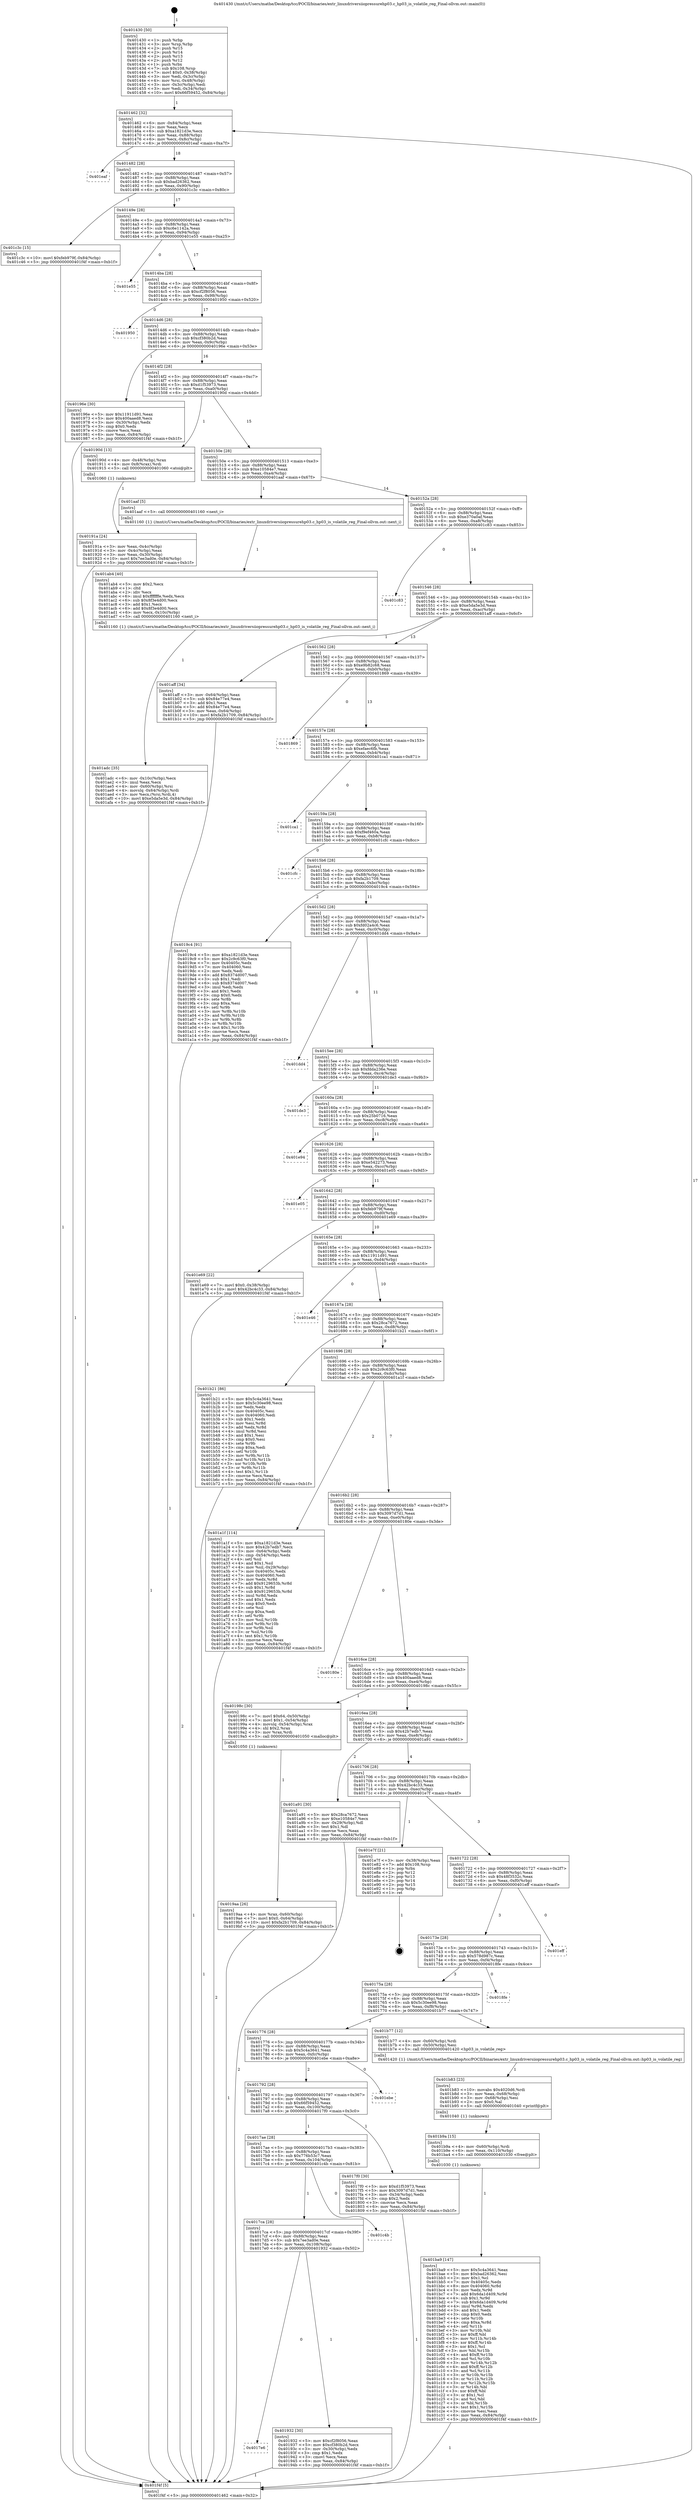digraph "0x401430" {
  label = "0x401430 (/mnt/c/Users/mathe/Desktop/tcc/POCII/binaries/extr_linuxdriversiiopressurehp03.c_hp03_is_volatile_reg_Final-ollvm.out::main(0))"
  labelloc = "t"
  node[shape=record]

  Entry [label="",width=0.3,height=0.3,shape=circle,fillcolor=black,style=filled]
  "0x401462" [label="{
     0x401462 [32]\l
     | [instrs]\l
     &nbsp;&nbsp;0x401462 \<+6\>: mov -0x84(%rbp),%eax\l
     &nbsp;&nbsp;0x401468 \<+2\>: mov %eax,%ecx\l
     &nbsp;&nbsp;0x40146a \<+6\>: sub $0xa1821d3e,%ecx\l
     &nbsp;&nbsp;0x401470 \<+6\>: mov %eax,-0x88(%rbp)\l
     &nbsp;&nbsp;0x401476 \<+6\>: mov %ecx,-0x8c(%rbp)\l
     &nbsp;&nbsp;0x40147c \<+6\>: je 0000000000401eaf \<main+0xa7f\>\l
  }"]
  "0x401eaf" [label="{
     0x401eaf\l
  }", style=dashed]
  "0x401482" [label="{
     0x401482 [28]\l
     | [instrs]\l
     &nbsp;&nbsp;0x401482 \<+5\>: jmp 0000000000401487 \<main+0x57\>\l
     &nbsp;&nbsp;0x401487 \<+6\>: mov -0x88(%rbp),%eax\l
     &nbsp;&nbsp;0x40148d \<+5\>: sub $0xbad26362,%eax\l
     &nbsp;&nbsp;0x401492 \<+6\>: mov %eax,-0x90(%rbp)\l
     &nbsp;&nbsp;0x401498 \<+6\>: je 0000000000401c3c \<main+0x80c\>\l
  }"]
  Exit [label="",width=0.3,height=0.3,shape=circle,fillcolor=black,style=filled,peripheries=2]
  "0x401c3c" [label="{
     0x401c3c [15]\l
     | [instrs]\l
     &nbsp;&nbsp;0x401c3c \<+10\>: movl $0xfeb979f,-0x84(%rbp)\l
     &nbsp;&nbsp;0x401c46 \<+5\>: jmp 0000000000401f4f \<main+0xb1f\>\l
  }"]
  "0x40149e" [label="{
     0x40149e [28]\l
     | [instrs]\l
     &nbsp;&nbsp;0x40149e \<+5\>: jmp 00000000004014a3 \<main+0x73\>\l
     &nbsp;&nbsp;0x4014a3 \<+6\>: mov -0x88(%rbp),%eax\l
     &nbsp;&nbsp;0x4014a9 \<+5\>: sub $0xc6e1142a,%eax\l
     &nbsp;&nbsp;0x4014ae \<+6\>: mov %eax,-0x94(%rbp)\l
     &nbsp;&nbsp;0x4014b4 \<+6\>: je 0000000000401e55 \<main+0xa25\>\l
  }"]
  "0x401ba9" [label="{
     0x401ba9 [147]\l
     | [instrs]\l
     &nbsp;&nbsp;0x401ba9 \<+5\>: mov $0x5c4a3641,%eax\l
     &nbsp;&nbsp;0x401bae \<+5\>: mov $0xbad26362,%esi\l
     &nbsp;&nbsp;0x401bb3 \<+2\>: mov $0x1,%cl\l
     &nbsp;&nbsp;0x401bb5 \<+7\>: mov 0x40405c,%edx\l
     &nbsp;&nbsp;0x401bbc \<+8\>: mov 0x404060,%r8d\l
     &nbsp;&nbsp;0x401bc4 \<+3\>: mov %edx,%r9d\l
     &nbsp;&nbsp;0x401bc7 \<+7\>: add $0x6da1d409,%r9d\l
     &nbsp;&nbsp;0x401bce \<+4\>: sub $0x1,%r9d\l
     &nbsp;&nbsp;0x401bd2 \<+7\>: sub $0x6da1d409,%r9d\l
     &nbsp;&nbsp;0x401bd9 \<+4\>: imul %r9d,%edx\l
     &nbsp;&nbsp;0x401bdd \<+3\>: and $0x1,%edx\l
     &nbsp;&nbsp;0x401be0 \<+3\>: cmp $0x0,%edx\l
     &nbsp;&nbsp;0x401be3 \<+4\>: sete %r10b\l
     &nbsp;&nbsp;0x401be7 \<+4\>: cmp $0xa,%r8d\l
     &nbsp;&nbsp;0x401beb \<+4\>: setl %r11b\l
     &nbsp;&nbsp;0x401bef \<+3\>: mov %r10b,%bl\l
     &nbsp;&nbsp;0x401bf2 \<+3\>: xor $0xff,%bl\l
     &nbsp;&nbsp;0x401bf5 \<+3\>: mov %r11b,%r14b\l
     &nbsp;&nbsp;0x401bf8 \<+4\>: xor $0xff,%r14b\l
     &nbsp;&nbsp;0x401bfc \<+3\>: xor $0x1,%cl\l
     &nbsp;&nbsp;0x401bff \<+3\>: mov %bl,%r15b\l
     &nbsp;&nbsp;0x401c02 \<+4\>: and $0xff,%r15b\l
     &nbsp;&nbsp;0x401c06 \<+3\>: and %cl,%r10b\l
     &nbsp;&nbsp;0x401c09 \<+3\>: mov %r14b,%r12b\l
     &nbsp;&nbsp;0x401c0c \<+4\>: and $0xff,%r12b\l
     &nbsp;&nbsp;0x401c10 \<+3\>: and %cl,%r11b\l
     &nbsp;&nbsp;0x401c13 \<+3\>: or %r10b,%r15b\l
     &nbsp;&nbsp;0x401c16 \<+3\>: or %r11b,%r12b\l
     &nbsp;&nbsp;0x401c19 \<+3\>: xor %r12b,%r15b\l
     &nbsp;&nbsp;0x401c1c \<+3\>: or %r14b,%bl\l
     &nbsp;&nbsp;0x401c1f \<+3\>: xor $0xff,%bl\l
     &nbsp;&nbsp;0x401c22 \<+3\>: or $0x1,%cl\l
     &nbsp;&nbsp;0x401c25 \<+2\>: and %cl,%bl\l
     &nbsp;&nbsp;0x401c27 \<+3\>: or %bl,%r15b\l
     &nbsp;&nbsp;0x401c2a \<+4\>: test $0x1,%r15b\l
     &nbsp;&nbsp;0x401c2e \<+3\>: cmovne %esi,%eax\l
     &nbsp;&nbsp;0x401c31 \<+6\>: mov %eax,-0x84(%rbp)\l
     &nbsp;&nbsp;0x401c37 \<+5\>: jmp 0000000000401f4f \<main+0xb1f\>\l
  }"]
  "0x401e55" [label="{
     0x401e55\l
  }", style=dashed]
  "0x4014ba" [label="{
     0x4014ba [28]\l
     | [instrs]\l
     &nbsp;&nbsp;0x4014ba \<+5\>: jmp 00000000004014bf \<main+0x8f\>\l
     &nbsp;&nbsp;0x4014bf \<+6\>: mov -0x88(%rbp),%eax\l
     &nbsp;&nbsp;0x4014c5 \<+5\>: sub $0xcf2f8056,%eax\l
     &nbsp;&nbsp;0x4014ca \<+6\>: mov %eax,-0x98(%rbp)\l
     &nbsp;&nbsp;0x4014d0 \<+6\>: je 0000000000401950 \<main+0x520\>\l
  }"]
  "0x401b9a" [label="{
     0x401b9a [15]\l
     | [instrs]\l
     &nbsp;&nbsp;0x401b9a \<+4\>: mov -0x60(%rbp),%rdi\l
     &nbsp;&nbsp;0x401b9e \<+6\>: mov %eax,-0x110(%rbp)\l
     &nbsp;&nbsp;0x401ba4 \<+5\>: call 0000000000401030 \<free@plt\>\l
     | [calls]\l
     &nbsp;&nbsp;0x401030 \{1\} (unknown)\l
  }"]
  "0x401950" [label="{
     0x401950\l
  }", style=dashed]
  "0x4014d6" [label="{
     0x4014d6 [28]\l
     | [instrs]\l
     &nbsp;&nbsp;0x4014d6 \<+5\>: jmp 00000000004014db \<main+0xab\>\l
     &nbsp;&nbsp;0x4014db \<+6\>: mov -0x88(%rbp),%eax\l
     &nbsp;&nbsp;0x4014e1 \<+5\>: sub $0xcf380b2d,%eax\l
     &nbsp;&nbsp;0x4014e6 \<+6\>: mov %eax,-0x9c(%rbp)\l
     &nbsp;&nbsp;0x4014ec \<+6\>: je 000000000040196e \<main+0x53e\>\l
  }"]
  "0x401b83" [label="{
     0x401b83 [23]\l
     | [instrs]\l
     &nbsp;&nbsp;0x401b83 \<+10\>: movabs $0x4020d6,%rdi\l
     &nbsp;&nbsp;0x401b8d \<+3\>: mov %eax,-0x68(%rbp)\l
     &nbsp;&nbsp;0x401b90 \<+3\>: mov -0x68(%rbp),%esi\l
     &nbsp;&nbsp;0x401b93 \<+2\>: mov $0x0,%al\l
     &nbsp;&nbsp;0x401b95 \<+5\>: call 0000000000401040 \<printf@plt\>\l
     | [calls]\l
     &nbsp;&nbsp;0x401040 \{1\} (unknown)\l
  }"]
  "0x40196e" [label="{
     0x40196e [30]\l
     | [instrs]\l
     &nbsp;&nbsp;0x40196e \<+5\>: mov $0x11911d91,%eax\l
     &nbsp;&nbsp;0x401973 \<+5\>: mov $0x400aaed8,%ecx\l
     &nbsp;&nbsp;0x401978 \<+3\>: mov -0x30(%rbp),%edx\l
     &nbsp;&nbsp;0x40197b \<+3\>: cmp $0x0,%edx\l
     &nbsp;&nbsp;0x40197e \<+3\>: cmove %ecx,%eax\l
     &nbsp;&nbsp;0x401981 \<+6\>: mov %eax,-0x84(%rbp)\l
     &nbsp;&nbsp;0x401987 \<+5\>: jmp 0000000000401f4f \<main+0xb1f\>\l
  }"]
  "0x4014f2" [label="{
     0x4014f2 [28]\l
     | [instrs]\l
     &nbsp;&nbsp;0x4014f2 \<+5\>: jmp 00000000004014f7 \<main+0xc7\>\l
     &nbsp;&nbsp;0x4014f7 \<+6\>: mov -0x88(%rbp),%eax\l
     &nbsp;&nbsp;0x4014fd \<+5\>: sub $0xd1f53973,%eax\l
     &nbsp;&nbsp;0x401502 \<+6\>: mov %eax,-0xa0(%rbp)\l
     &nbsp;&nbsp;0x401508 \<+6\>: je 000000000040190d \<main+0x4dd\>\l
  }"]
  "0x401adc" [label="{
     0x401adc [35]\l
     | [instrs]\l
     &nbsp;&nbsp;0x401adc \<+6\>: mov -0x10c(%rbp),%ecx\l
     &nbsp;&nbsp;0x401ae2 \<+3\>: imul %eax,%ecx\l
     &nbsp;&nbsp;0x401ae5 \<+4\>: mov -0x60(%rbp),%rsi\l
     &nbsp;&nbsp;0x401ae9 \<+4\>: movslq -0x64(%rbp),%rdi\l
     &nbsp;&nbsp;0x401aed \<+3\>: mov %ecx,(%rsi,%rdi,4)\l
     &nbsp;&nbsp;0x401af0 \<+10\>: movl $0xe5da5e3d,-0x84(%rbp)\l
     &nbsp;&nbsp;0x401afa \<+5\>: jmp 0000000000401f4f \<main+0xb1f\>\l
  }"]
  "0x40190d" [label="{
     0x40190d [13]\l
     | [instrs]\l
     &nbsp;&nbsp;0x40190d \<+4\>: mov -0x48(%rbp),%rax\l
     &nbsp;&nbsp;0x401911 \<+4\>: mov 0x8(%rax),%rdi\l
     &nbsp;&nbsp;0x401915 \<+5\>: call 0000000000401060 \<atoi@plt\>\l
     | [calls]\l
     &nbsp;&nbsp;0x401060 \{1\} (unknown)\l
  }"]
  "0x40150e" [label="{
     0x40150e [28]\l
     | [instrs]\l
     &nbsp;&nbsp;0x40150e \<+5\>: jmp 0000000000401513 \<main+0xe3\>\l
     &nbsp;&nbsp;0x401513 \<+6\>: mov -0x88(%rbp),%eax\l
     &nbsp;&nbsp;0x401519 \<+5\>: sub $0xe10584e7,%eax\l
     &nbsp;&nbsp;0x40151e \<+6\>: mov %eax,-0xa4(%rbp)\l
     &nbsp;&nbsp;0x401524 \<+6\>: je 0000000000401aaf \<main+0x67f\>\l
  }"]
  "0x401ab4" [label="{
     0x401ab4 [40]\l
     | [instrs]\l
     &nbsp;&nbsp;0x401ab4 \<+5\>: mov $0x2,%ecx\l
     &nbsp;&nbsp;0x401ab9 \<+1\>: cltd\l
     &nbsp;&nbsp;0x401aba \<+2\>: idiv %ecx\l
     &nbsp;&nbsp;0x401abc \<+6\>: imul $0xfffffffe,%edx,%ecx\l
     &nbsp;&nbsp;0x401ac2 \<+6\>: sub $0x8f3e4d00,%ecx\l
     &nbsp;&nbsp;0x401ac8 \<+3\>: add $0x1,%ecx\l
     &nbsp;&nbsp;0x401acb \<+6\>: add $0x8f3e4d00,%ecx\l
     &nbsp;&nbsp;0x401ad1 \<+6\>: mov %ecx,-0x10c(%rbp)\l
     &nbsp;&nbsp;0x401ad7 \<+5\>: call 0000000000401160 \<next_i\>\l
     | [calls]\l
     &nbsp;&nbsp;0x401160 \{1\} (/mnt/c/Users/mathe/Desktop/tcc/POCII/binaries/extr_linuxdriversiiopressurehp03.c_hp03_is_volatile_reg_Final-ollvm.out::next_i)\l
  }"]
  "0x401aaf" [label="{
     0x401aaf [5]\l
     | [instrs]\l
     &nbsp;&nbsp;0x401aaf \<+5\>: call 0000000000401160 \<next_i\>\l
     | [calls]\l
     &nbsp;&nbsp;0x401160 \{1\} (/mnt/c/Users/mathe/Desktop/tcc/POCII/binaries/extr_linuxdriversiiopressurehp03.c_hp03_is_volatile_reg_Final-ollvm.out::next_i)\l
  }"]
  "0x40152a" [label="{
     0x40152a [28]\l
     | [instrs]\l
     &nbsp;&nbsp;0x40152a \<+5\>: jmp 000000000040152f \<main+0xff\>\l
     &nbsp;&nbsp;0x40152f \<+6\>: mov -0x88(%rbp),%eax\l
     &nbsp;&nbsp;0x401535 \<+5\>: sub $0xe370a0af,%eax\l
     &nbsp;&nbsp;0x40153a \<+6\>: mov %eax,-0xa8(%rbp)\l
     &nbsp;&nbsp;0x401540 \<+6\>: je 0000000000401c83 \<main+0x853\>\l
  }"]
  "0x4019aa" [label="{
     0x4019aa [26]\l
     | [instrs]\l
     &nbsp;&nbsp;0x4019aa \<+4\>: mov %rax,-0x60(%rbp)\l
     &nbsp;&nbsp;0x4019ae \<+7\>: movl $0x0,-0x64(%rbp)\l
     &nbsp;&nbsp;0x4019b5 \<+10\>: movl $0xfa2b1709,-0x84(%rbp)\l
     &nbsp;&nbsp;0x4019bf \<+5\>: jmp 0000000000401f4f \<main+0xb1f\>\l
  }"]
  "0x401c83" [label="{
     0x401c83\l
  }", style=dashed]
  "0x401546" [label="{
     0x401546 [28]\l
     | [instrs]\l
     &nbsp;&nbsp;0x401546 \<+5\>: jmp 000000000040154b \<main+0x11b\>\l
     &nbsp;&nbsp;0x40154b \<+6\>: mov -0x88(%rbp),%eax\l
     &nbsp;&nbsp;0x401551 \<+5\>: sub $0xe5da5e3d,%eax\l
     &nbsp;&nbsp;0x401556 \<+6\>: mov %eax,-0xac(%rbp)\l
     &nbsp;&nbsp;0x40155c \<+6\>: je 0000000000401aff \<main+0x6cf\>\l
  }"]
  "0x4017e6" [label="{
     0x4017e6\l
  }", style=dashed]
  "0x401aff" [label="{
     0x401aff [34]\l
     | [instrs]\l
     &nbsp;&nbsp;0x401aff \<+3\>: mov -0x64(%rbp),%eax\l
     &nbsp;&nbsp;0x401b02 \<+5\>: sub $0x84e77e4,%eax\l
     &nbsp;&nbsp;0x401b07 \<+3\>: add $0x1,%eax\l
     &nbsp;&nbsp;0x401b0a \<+5\>: add $0x84e77e4,%eax\l
     &nbsp;&nbsp;0x401b0f \<+3\>: mov %eax,-0x64(%rbp)\l
     &nbsp;&nbsp;0x401b12 \<+10\>: movl $0xfa2b1709,-0x84(%rbp)\l
     &nbsp;&nbsp;0x401b1c \<+5\>: jmp 0000000000401f4f \<main+0xb1f\>\l
  }"]
  "0x401562" [label="{
     0x401562 [28]\l
     | [instrs]\l
     &nbsp;&nbsp;0x401562 \<+5\>: jmp 0000000000401567 \<main+0x137\>\l
     &nbsp;&nbsp;0x401567 \<+6\>: mov -0x88(%rbp),%eax\l
     &nbsp;&nbsp;0x40156d \<+5\>: sub $0xe9b82c68,%eax\l
     &nbsp;&nbsp;0x401572 \<+6\>: mov %eax,-0xb0(%rbp)\l
     &nbsp;&nbsp;0x401578 \<+6\>: je 0000000000401869 \<main+0x439\>\l
  }"]
  "0x401932" [label="{
     0x401932 [30]\l
     | [instrs]\l
     &nbsp;&nbsp;0x401932 \<+5\>: mov $0xcf2f8056,%eax\l
     &nbsp;&nbsp;0x401937 \<+5\>: mov $0xcf380b2d,%ecx\l
     &nbsp;&nbsp;0x40193c \<+3\>: mov -0x30(%rbp),%edx\l
     &nbsp;&nbsp;0x40193f \<+3\>: cmp $0x1,%edx\l
     &nbsp;&nbsp;0x401942 \<+3\>: cmovl %ecx,%eax\l
     &nbsp;&nbsp;0x401945 \<+6\>: mov %eax,-0x84(%rbp)\l
     &nbsp;&nbsp;0x40194b \<+5\>: jmp 0000000000401f4f \<main+0xb1f\>\l
  }"]
  "0x401869" [label="{
     0x401869\l
  }", style=dashed]
  "0x40157e" [label="{
     0x40157e [28]\l
     | [instrs]\l
     &nbsp;&nbsp;0x40157e \<+5\>: jmp 0000000000401583 \<main+0x153\>\l
     &nbsp;&nbsp;0x401583 \<+6\>: mov -0x88(%rbp),%eax\l
     &nbsp;&nbsp;0x401589 \<+5\>: sub $0xefaec6fb,%eax\l
     &nbsp;&nbsp;0x40158e \<+6\>: mov %eax,-0xb4(%rbp)\l
     &nbsp;&nbsp;0x401594 \<+6\>: je 0000000000401ca1 \<main+0x871\>\l
  }"]
  "0x4017ca" [label="{
     0x4017ca [28]\l
     | [instrs]\l
     &nbsp;&nbsp;0x4017ca \<+5\>: jmp 00000000004017cf \<main+0x39f\>\l
     &nbsp;&nbsp;0x4017cf \<+6\>: mov -0x88(%rbp),%eax\l
     &nbsp;&nbsp;0x4017d5 \<+5\>: sub $0x7ee3ad0e,%eax\l
     &nbsp;&nbsp;0x4017da \<+6\>: mov %eax,-0x108(%rbp)\l
     &nbsp;&nbsp;0x4017e0 \<+6\>: je 0000000000401932 \<main+0x502\>\l
  }"]
  "0x401ca1" [label="{
     0x401ca1\l
  }", style=dashed]
  "0x40159a" [label="{
     0x40159a [28]\l
     | [instrs]\l
     &nbsp;&nbsp;0x40159a \<+5\>: jmp 000000000040159f \<main+0x16f\>\l
     &nbsp;&nbsp;0x40159f \<+6\>: mov -0x88(%rbp),%eax\l
     &nbsp;&nbsp;0x4015a5 \<+5\>: sub $0xf9ef460a,%eax\l
     &nbsp;&nbsp;0x4015aa \<+6\>: mov %eax,-0xb8(%rbp)\l
     &nbsp;&nbsp;0x4015b0 \<+6\>: je 0000000000401cfc \<main+0x8cc\>\l
  }"]
  "0x401c4b" [label="{
     0x401c4b\l
  }", style=dashed]
  "0x401cfc" [label="{
     0x401cfc\l
  }", style=dashed]
  "0x4015b6" [label="{
     0x4015b6 [28]\l
     | [instrs]\l
     &nbsp;&nbsp;0x4015b6 \<+5\>: jmp 00000000004015bb \<main+0x18b\>\l
     &nbsp;&nbsp;0x4015bb \<+6\>: mov -0x88(%rbp),%eax\l
     &nbsp;&nbsp;0x4015c1 \<+5\>: sub $0xfa2b1709,%eax\l
     &nbsp;&nbsp;0x4015c6 \<+6\>: mov %eax,-0xbc(%rbp)\l
     &nbsp;&nbsp;0x4015cc \<+6\>: je 00000000004019c4 \<main+0x594\>\l
  }"]
  "0x40191a" [label="{
     0x40191a [24]\l
     | [instrs]\l
     &nbsp;&nbsp;0x40191a \<+3\>: mov %eax,-0x4c(%rbp)\l
     &nbsp;&nbsp;0x40191d \<+3\>: mov -0x4c(%rbp),%eax\l
     &nbsp;&nbsp;0x401920 \<+3\>: mov %eax,-0x30(%rbp)\l
     &nbsp;&nbsp;0x401923 \<+10\>: movl $0x7ee3ad0e,-0x84(%rbp)\l
     &nbsp;&nbsp;0x40192d \<+5\>: jmp 0000000000401f4f \<main+0xb1f\>\l
  }"]
  "0x4019c4" [label="{
     0x4019c4 [91]\l
     | [instrs]\l
     &nbsp;&nbsp;0x4019c4 \<+5\>: mov $0xa1821d3e,%eax\l
     &nbsp;&nbsp;0x4019c9 \<+5\>: mov $0x2c9c63f0,%ecx\l
     &nbsp;&nbsp;0x4019ce \<+7\>: mov 0x40405c,%edx\l
     &nbsp;&nbsp;0x4019d5 \<+7\>: mov 0x404060,%esi\l
     &nbsp;&nbsp;0x4019dc \<+2\>: mov %edx,%edi\l
     &nbsp;&nbsp;0x4019de \<+6\>: add $0x8374d007,%edi\l
     &nbsp;&nbsp;0x4019e4 \<+3\>: sub $0x1,%edi\l
     &nbsp;&nbsp;0x4019e7 \<+6\>: sub $0x8374d007,%edi\l
     &nbsp;&nbsp;0x4019ed \<+3\>: imul %edi,%edx\l
     &nbsp;&nbsp;0x4019f0 \<+3\>: and $0x1,%edx\l
     &nbsp;&nbsp;0x4019f3 \<+3\>: cmp $0x0,%edx\l
     &nbsp;&nbsp;0x4019f6 \<+4\>: sete %r8b\l
     &nbsp;&nbsp;0x4019fa \<+3\>: cmp $0xa,%esi\l
     &nbsp;&nbsp;0x4019fd \<+4\>: setl %r9b\l
     &nbsp;&nbsp;0x401a01 \<+3\>: mov %r8b,%r10b\l
     &nbsp;&nbsp;0x401a04 \<+3\>: and %r9b,%r10b\l
     &nbsp;&nbsp;0x401a07 \<+3\>: xor %r9b,%r8b\l
     &nbsp;&nbsp;0x401a0a \<+3\>: or %r8b,%r10b\l
     &nbsp;&nbsp;0x401a0d \<+4\>: test $0x1,%r10b\l
     &nbsp;&nbsp;0x401a11 \<+3\>: cmovne %ecx,%eax\l
     &nbsp;&nbsp;0x401a14 \<+6\>: mov %eax,-0x84(%rbp)\l
     &nbsp;&nbsp;0x401a1a \<+5\>: jmp 0000000000401f4f \<main+0xb1f\>\l
  }"]
  "0x4015d2" [label="{
     0x4015d2 [28]\l
     | [instrs]\l
     &nbsp;&nbsp;0x4015d2 \<+5\>: jmp 00000000004015d7 \<main+0x1a7\>\l
     &nbsp;&nbsp;0x4015d7 \<+6\>: mov -0x88(%rbp),%eax\l
     &nbsp;&nbsp;0x4015dd \<+5\>: sub $0xfd02a4c6,%eax\l
     &nbsp;&nbsp;0x4015e2 \<+6\>: mov %eax,-0xc0(%rbp)\l
     &nbsp;&nbsp;0x4015e8 \<+6\>: je 0000000000401dd4 \<main+0x9a4\>\l
  }"]
  "0x401430" [label="{
     0x401430 [50]\l
     | [instrs]\l
     &nbsp;&nbsp;0x401430 \<+1\>: push %rbp\l
     &nbsp;&nbsp;0x401431 \<+3\>: mov %rsp,%rbp\l
     &nbsp;&nbsp;0x401434 \<+2\>: push %r15\l
     &nbsp;&nbsp;0x401436 \<+2\>: push %r14\l
     &nbsp;&nbsp;0x401438 \<+2\>: push %r13\l
     &nbsp;&nbsp;0x40143a \<+2\>: push %r12\l
     &nbsp;&nbsp;0x40143c \<+1\>: push %rbx\l
     &nbsp;&nbsp;0x40143d \<+7\>: sub $0x108,%rsp\l
     &nbsp;&nbsp;0x401444 \<+7\>: movl $0x0,-0x38(%rbp)\l
     &nbsp;&nbsp;0x40144b \<+3\>: mov %edi,-0x3c(%rbp)\l
     &nbsp;&nbsp;0x40144e \<+4\>: mov %rsi,-0x48(%rbp)\l
     &nbsp;&nbsp;0x401452 \<+3\>: mov -0x3c(%rbp),%edi\l
     &nbsp;&nbsp;0x401455 \<+3\>: mov %edi,-0x34(%rbp)\l
     &nbsp;&nbsp;0x401458 \<+10\>: movl $0x66f59452,-0x84(%rbp)\l
  }"]
  "0x401dd4" [label="{
     0x401dd4\l
  }", style=dashed]
  "0x4015ee" [label="{
     0x4015ee [28]\l
     | [instrs]\l
     &nbsp;&nbsp;0x4015ee \<+5\>: jmp 00000000004015f3 \<main+0x1c3\>\l
     &nbsp;&nbsp;0x4015f3 \<+6\>: mov -0x88(%rbp),%eax\l
     &nbsp;&nbsp;0x4015f9 \<+5\>: sub $0xfdda236e,%eax\l
     &nbsp;&nbsp;0x4015fe \<+6\>: mov %eax,-0xc4(%rbp)\l
     &nbsp;&nbsp;0x401604 \<+6\>: je 0000000000401de3 \<main+0x9b3\>\l
  }"]
  "0x401f4f" [label="{
     0x401f4f [5]\l
     | [instrs]\l
     &nbsp;&nbsp;0x401f4f \<+5\>: jmp 0000000000401462 \<main+0x32\>\l
  }"]
  "0x401de3" [label="{
     0x401de3\l
  }", style=dashed]
  "0x40160a" [label="{
     0x40160a [28]\l
     | [instrs]\l
     &nbsp;&nbsp;0x40160a \<+5\>: jmp 000000000040160f \<main+0x1df\>\l
     &nbsp;&nbsp;0x40160f \<+6\>: mov -0x88(%rbp),%eax\l
     &nbsp;&nbsp;0x401615 \<+5\>: sub $0x25b0716,%eax\l
     &nbsp;&nbsp;0x40161a \<+6\>: mov %eax,-0xc8(%rbp)\l
     &nbsp;&nbsp;0x401620 \<+6\>: je 0000000000401e94 \<main+0xa64\>\l
  }"]
  "0x4017ae" [label="{
     0x4017ae [28]\l
     | [instrs]\l
     &nbsp;&nbsp;0x4017ae \<+5\>: jmp 00000000004017b3 \<main+0x383\>\l
     &nbsp;&nbsp;0x4017b3 \<+6\>: mov -0x88(%rbp),%eax\l
     &nbsp;&nbsp;0x4017b9 \<+5\>: sub $0x776b53c7,%eax\l
     &nbsp;&nbsp;0x4017be \<+6\>: mov %eax,-0x104(%rbp)\l
     &nbsp;&nbsp;0x4017c4 \<+6\>: je 0000000000401c4b \<main+0x81b\>\l
  }"]
  "0x401e94" [label="{
     0x401e94\l
  }", style=dashed]
  "0x401626" [label="{
     0x401626 [28]\l
     | [instrs]\l
     &nbsp;&nbsp;0x401626 \<+5\>: jmp 000000000040162b \<main+0x1fb\>\l
     &nbsp;&nbsp;0x40162b \<+6\>: mov -0x88(%rbp),%eax\l
     &nbsp;&nbsp;0x401631 \<+5\>: sub $0xe542273,%eax\l
     &nbsp;&nbsp;0x401636 \<+6\>: mov %eax,-0xcc(%rbp)\l
     &nbsp;&nbsp;0x40163c \<+6\>: je 0000000000401e05 \<main+0x9d5\>\l
  }"]
  "0x4017f0" [label="{
     0x4017f0 [30]\l
     | [instrs]\l
     &nbsp;&nbsp;0x4017f0 \<+5\>: mov $0xd1f53973,%eax\l
     &nbsp;&nbsp;0x4017f5 \<+5\>: mov $0x3097d7d1,%ecx\l
     &nbsp;&nbsp;0x4017fa \<+3\>: mov -0x34(%rbp),%edx\l
     &nbsp;&nbsp;0x4017fd \<+3\>: cmp $0x2,%edx\l
     &nbsp;&nbsp;0x401800 \<+3\>: cmovne %ecx,%eax\l
     &nbsp;&nbsp;0x401803 \<+6\>: mov %eax,-0x84(%rbp)\l
     &nbsp;&nbsp;0x401809 \<+5\>: jmp 0000000000401f4f \<main+0xb1f\>\l
  }"]
  "0x401e05" [label="{
     0x401e05\l
  }", style=dashed]
  "0x401642" [label="{
     0x401642 [28]\l
     | [instrs]\l
     &nbsp;&nbsp;0x401642 \<+5\>: jmp 0000000000401647 \<main+0x217\>\l
     &nbsp;&nbsp;0x401647 \<+6\>: mov -0x88(%rbp),%eax\l
     &nbsp;&nbsp;0x40164d \<+5\>: sub $0xfeb979f,%eax\l
     &nbsp;&nbsp;0x401652 \<+6\>: mov %eax,-0xd0(%rbp)\l
     &nbsp;&nbsp;0x401658 \<+6\>: je 0000000000401e69 \<main+0xa39\>\l
  }"]
  "0x401792" [label="{
     0x401792 [28]\l
     | [instrs]\l
     &nbsp;&nbsp;0x401792 \<+5\>: jmp 0000000000401797 \<main+0x367\>\l
     &nbsp;&nbsp;0x401797 \<+6\>: mov -0x88(%rbp),%eax\l
     &nbsp;&nbsp;0x40179d \<+5\>: sub $0x66f59452,%eax\l
     &nbsp;&nbsp;0x4017a2 \<+6\>: mov %eax,-0x100(%rbp)\l
     &nbsp;&nbsp;0x4017a8 \<+6\>: je 00000000004017f0 \<main+0x3c0\>\l
  }"]
  "0x401e69" [label="{
     0x401e69 [22]\l
     | [instrs]\l
     &nbsp;&nbsp;0x401e69 \<+7\>: movl $0x0,-0x38(%rbp)\l
     &nbsp;&nbsp;0x401e70 \<+10\>: movl $0x42bc4c33,-0x84(%rbp)\l
     &nbsp;&nbsp;0x401e7a \<+5\>: jmp 0000000000401f4f \<main+0xb1f\>\l
  }"]
  "0x40165e" [label="{
     0x40165e [28]\l
     | [instrs]\l
     &nbsp;&nbsp;0x40165e \<+5\>: jmp 0000000000401663 \<main+0x233\>\l
     &nbsp;&nbsp;0x401663 \<+6\>: mov -0x88(%rbp),%eax\l
     &nbsp;&nbsp;0x401669 \<+5\>: sub $0x11911d91,%eax\l
     &nbsp;&nbsp;0x40166e \<+6\>: mov %eax,-0xd4(%rbp)\l
     &nbsp;&nbsp;0x401674 \<+6\>: je 0000000000401e46 \<main+0xa16\>\l
  }"]
  "0x401ebe" [label="{
     0x401ebe\l
  }", style=dashed]
  "0x401e46" [label="{
     0x401e46\l
  }", style=dashed]
  "0x40167a" [label="{
     0x40167a [28]\l
     | [instrs]\l
     &nbsp;&nbsp;0x40167a \<+5\>: jmp 000000000040167f \<main+0x24f\>\l
     &nbsp;&nbsp;0x40167f \<+6\>: mov -0x88(%rbp),%eax\l
     &nbsp;&nbsp;0x401685 \<+5\>: sub $0x28ca7672,%eax\l
     &nbsp;&nbsp;0x40168a \<+6\>: mov %eax,-0xd8(%rbp)\l
     &nbsp;&nbsp;0x401690 \<+6\>: je 0000000000401b21 \<main+0x6f1\>\l
  }"]
  "0x401776" [label="{
     0x401776 [28]\l
     | [instrs]\l
     &nbsp;&nbsp;0x401776 \<+5\>: jmp 000000000040177b \<main+0x34b\>\l
     &nbsp;&nbsp;0x40177b \<+6\>: mov -0x88(%rbp),%eax\l
     &nbsp;&nbsp;0x401781 \<+5\>: sub $0x5c4a3641,%eax\l
     &nbsp;&nbsp;0x401786 \<+6\>: mov %eax,-0xfc(%rbp)\l
     &nbsp;&nbsp;0x40178c \<+6\>: je 0000000000401ebe \<main+0xa8e\>\l
  }"]
  "0x401b21" [label="{
     0x401b21 [86]\l
     | [instrs]\l
     &nbsp;&nbsp;0x401b21 \<+5\>: mov $0x5c4a3641,%eax\l
     &nbsp;&nbsp;0x401b26 \<+5\>: mov $0x5c30ee98,%ecx\l
     &nbsp;&nbsp;0x401b2b \<+2\>: xor %edx,%edx\l
     &nbsp;&nbsp;0x401b2d \<+7\>: mov 0x40405c,%esi\l
     &nbsp;&nbsp;0x401b34 \<+7\>: mov 0x404060,%edi\l
     &nbsp;&nbsp;0x401b3b \<+3\>: sub $0x1,%edx\l
     &nbsp;&nbsp;0x401b3e \<+3\>: mov %esi,%r8d\l
     &nbsp;&nbsp;0x401b41 \<+3\>: add %edx,%r8d\l
     &nbsp;&nbsp;0x401b44 \<+4\>: imul %r8d,%esi\l
     &nbsp;&nbsp;0x401b48 \<+3\>: and $0x1,%esi\l
     &nbsp;&nbsp;0x401b4b \<+3\>: cmp $0x0,%esi\l
     &nbsp;&nbsp;0x401b4e \<+4\>: sete %r9b\l
     &nbsp;&nbsp;0x401b52 \<+3\>: cmp $0xa,%edi\l
     &nbsp;&nbsp;0x401b55 \<+4\>: setl %r10b\l
     &nbsp;&nbsp;0x401b59 \<+3\>: mov %r9b,%r11b\l
     &nbsp;&nbsp;0x401b5c \<+3\>: and %r10b,%r11b\l
     &nbsp;&nbsp;0x401b5f \<+3\>: xor %r10b,%r9b\l
     &nbsp;&nbsp;0x401b62 \<+3\>: or %r9b,%r11b\l
     &nbsp;&nbsp;0x401b65 \<+4\>: test $0x1,%r11b\l
     &nbsp;&nbsp;0x401b69 \<+3\>: cmovne %ecx,%eax\l
     &nbsp;&nbsp;0x401b6c \<+6\>: mov %eax,-0x84(%rbp)\l
     &nbsp;&nbsp;0x401b72 \<+5\>: jmp 0000000000401f4f \<main+0xb1f\>\l
  }"]
  "0x401696" [label="{
     0x401696 [28]\l
     | [instrs]\l
     &nbsp;&nbsp;0x401696 \<+5\>: jmp 000000000040169b \<main+0x26b\>\l
     &nbsp;&nbsp;0x40169b \<+6\>: mov -0x88(%rbp),%eax\l
     &nbsp;&nbsp;0x4016a1 \<+5\>: sub $0x2c9c63f0,%eax\l
     &nbsp;&nbsp;0x4016a6 \<+6\>: mov %eax,-0xdc(%rbp)\l
     &nbsp;&nbsp;0x4016ac \<+6\>: je 0000000000401a1f \<main+0x5ef\>\l
  }"]
  "0x401b77" [label="{
     0x401b77 [12]\l
     | [instrs]\l
     &nbsp;&nbsp;0x401b77 \<+4\>: mov -0x60(%rbp),%rdi\l
     &nbsp;&nbsp;0x401b7b \<+3\>: mov -0x50(%rbp),%esi\l
     &nbsp;&nbsp;0x401b7e \<+5\>: call 0000000000401420 \<hp03_is_volatile_reg\>\l
     | [calls]\l
     &nbsp;&nbsp;0x401420 \{1\} (/mnt/c/Users/mathe/Desktop/tcc/POCII/binaries/extr_linuxdriversiiopressurehp03.c_hp03_is_volatile_reg_Final-ollvm.out::hp03_is_volatile_reg)\l
  }"]
  "0x401a1f" [label="{
     0x401a1f [114]\l
     | [instrs]\l
     &nbsp;&nbsp;0x401a1f \<+5\>: mov $0xa1821d3e,%eax\l
     &nbsp;&nbsp;0x401a24 \<+5\>: mov $0x42b7edb7,%ecx\l
     &nbsp;&nbsp;0x401a29 \<+3\>: mov -0x64(%rbp),%edx\l
     &nbsp;&nbsp;0x401a2c \<+3\>: cmp -0x54(%rbp),%edx\l
     &nbsp;&nbsp;0x401a2f \<+4\>: setl %sil\l
     &nbsp;&nbsp;0x401a33 \<+4\>: and $0x1,%sil\l
     &nbsp;&nbsp;0x401a37 \<+4\>: mov %sil,-0x29(%rbp)\l
     &nbsp;&nbsp;0x401a3b \<+7\>: mov 0x40405c,%edx\l
     &nbsp;&nbsp;0x401a42 \<+7\>: mov 0x404060,%edi\l
     &nbsp;&nbsp;0x401a49 \<+3\>: mov %edx,%r8d\l
     &nbsp;&nbsp;0x401a4c \<+7\>: add $0x9129653b,%r8d\l
     &nbsp;&nbsp;0x401a53 \<+4\>: sub $0x1,%r8d\l
     &nbsp;&nbsp;0x401a57 \<+7\>: sub $0x9129653b,%r8d\l
     &nbsp;&nbsp;0x401a5e \<+4\>: imul %r8d,%edx\l
     &nbsp;&nbsp;0x401a62 \<+3\>: and $0x1,%edx\l
     &nbsp;&nbsp;0x401a65 \<+3\>: cmp $0x0,%edx\l
     &nbsp;&nbsp;0x401a68 \<+4\>: sete %sil\l
     &nbsp;&nbsp;0x401a6c \<+3\>: cmp $0xa,%edi\l
     &nbsp;&nbsp;0x401a6f \<+4\>: setl %r9b\l
     &nbsp;&nbsp;0x401a73 \<+3\>: mov %sil,%r10b\l
     &nbsp;&nbsp;0x401a76 \<+3\>: and %r9b,%r10b\l
     &nbsp;&nbsp;0x401a79 \<+3\>: xor %r9b,%sil\l
     &nbsp;&nbsp;0x401a7c \<+3\>: or %sil,%r10b\l
     &nbsp;&nbsp;0x401a7f \<+4\>: test $0x1,%r10b\l
     &nbsp;&nbsp;0x401a83 \<+3\>: cmovne %ecx,%eax\l
     &nbsp;&nbsp;0x401a86 \<+6\>: mov %eax,-0x84(%rbp)\l
     &nbsp;&nbsp;0x401a8c \<+5\>: jmp 0000000000401f4f \<main+0xb1f\>\l
  }"]
  "0x4016b2" [label="{
     0x4016b2 [28]\l
     | [instrs]\l
     &nbsp;&nbsp;0x4016b2 \<+5\>: jmp 00000000004016b7 \<main+0x287\>\l
     &nbsp;&nbsp;0x4016b7 \<+6\>: mov -0x88(%rbp),%eax\l
     &nbsp;&nbsp;0x4016bd \<+5\>: sub $0x3097d7d1,%eax\l
     &nbsp;&nbsp;0x4016c2 \<+6\>: mov %eax,-0xe0(%rbp)\l
     &nbsp;&nbsp;0x4016c8 \<+6\>: je 000000000040180e \<main+0x3de\>\l
  }"]
  "0x40175a" [label="{
     0x40175a [28]\l
     | [instrs]\l
     &nbsp;&nbsp;0x40175a \<+5\>: jmp 000000000040175f \<main+0x32f\>\l
     &nbsp;&nbsp;0x40175f \<+6\>: mov -0x88(%rbp),%eax\l
     &nbsp;&nbsp;0x401765 \<+5\>: sub $0x5c30ee98,%eax\l
     &nbsp;&nbsp;0x40176a \<+6\>: mov %eax,-0xf8(%rbp)\l
     &nbsp;&nbsp;0x401770 \<+6\>: je 0000000000401b77 \<main+0x747\>\l
  }"]
  "0x40180e" [label="{
     0x40180e\l
  }", style=dashed]
  "0x4016ce" [label="{
     0x4016ce [28]\l
     | [instrs]\l
     &nbsp;&nbsp;0x4016ce \<+5\>: jmp 00000000004016d3 \<main+0x2a3\>\l
     &nbsp;&nbsp;0x4016d3 \<+6\>: mov -0x88(%rbp),%eax\l
     &nbsp;&nbsp;0x4016d9 \<+5\>: sub $0x400aaed8,%eax\l
     &nbsp;&nbsp;0x4016de \<+6\>: mov %eax,-0xe4(%rbp)\l
     &nbsp;&nbsp;0x4016e4 \<+6\>: je 000000000040198c \<main+0x55c\>\l
  }"]
  "0x4018fe" [label="{
     0x4018fe\l
  }", style=dashed]
  "0x40198c" [label="{
     0x40198c [30]\l
     | [instrs]\l
     &nbsp;&nbsp;0x40198c \<+7\>: movl $0x64,-0x50(%rbp)\l
     &nbsp;&nbsp;0x401993 \<+7\>: movl $0x1,-0x54(%rbp)\l
     &nbsp;&nbsp;0x40199a \<+4\>: movslq -0x54(%rbp),%rax\l
     &nbsp;&nbsp;0x40199e \<+4\>: shl $0x2,%rax\l
     &nbsp;&nbsp;0x4019a2 \<+3\>: mov %rax,%rdi\l
     &nbsp;&nbsp;0x4019a5 \<+5\>: call 0000000000401050 \<malloc@plt\>\l
     | [calls]\l
     &nbsp;&nbsp;0x401050 \{1\} (unknown)\l
  }"]
  "0x4016ea" [label="{
     0x4016ea [28]\l
     | [instrs]\l
     &nbsp;&nbsp;0x4016ea \<+5\>: jmp 00000000004016ef \<main+0x2bf\>\l
     &nbsp;&nbsp;0x4016ef \<+6\>: mov -0x88(%rbp),%eax\l
     &nbsp;&nbsp;0x4016f5 \<+5\>: sub $0x42b7edb7,%eax\l
     &nbsp;&nbsp;0x4016fa \<+6\>: mov %eax,-0xe8(%rbp)\l
     &nbsp;&nbsp;0x401700 \<+6\>: je 0000000000401a91 \<main+0x661\>\l
  }"]
  "0x40173e" [label="{
     0x40173e [28]\l
     | [instrs]\l
     &nbsp;&nbsp;0x40173e \<+5\>: jmp 0000000000401743 \<main+0x313\>\l
     &nbsp;&nbsp;0x401743 \<+6\>: mov -0x88(%rbp),%eax\l
     &nbsp;&nbsp;0x401749 \<+5\>: sub $0x578d987c,%eax\l
     &nbsp;&nbsp;0x40174e \<+6\>: mov %eax,-0xf4(%rbp)\l
     &nbsp;&nbsp;0x401754 \<+6\>: je 00000000004018fe \<main+0x4ce\>\l
  }"]
  "0x401a91" [label="{
     0x401a91 [30]\l
     | [instrs]\l
     &nbsp;&nbsp;0x401a91 \<+5\>: mov $0x28ca7672,%eax\l
     &nbsp;&nbsp;0x401a96 \<+5\>: mov $0xe10584e7,%ecx\l
     &nbsp;&nbsp;0x401a9b \<+3\>: mov -0x29(%rbp),%dl\l
     &nbsp;&nbsp;0x401a9e \<+3\>: test $0x1,%dl\l
     &nbsp;&nbsp;0x401aa1 \<+3\>: cmovne %ecx,%eax\l
     &nbsp;&nbsp;0x401aa4 \<+6\>: mov %eax,-0x84(%rbp)\l
     &nbsp;&nbsp;0x401aaa \<+5\>: jmp 0000000000401f4f \<main+0xb1f\>\l
  }"]
  "0x401706" [label="{
     0x401706 [28]\l
     | [instrs]\l
     &nbsp;&nbsp;0x401706 \<+5\>: jmp 000000000040170b \<main+0x2db\>\l
     &nbsp;&nbsp;0x40170b \<+6\>: mov -0x88(%rbp),%eax\l
     &nbsp;&nbsp;0x401711 \<+5\>: sub $0x42bc4c33,%eax\l
     &nbsp;&nbsp;0x401716 \<+6\>: mov %eax,-0xec(%rbp)\l
     &nbsp;&nbsp;0x40171c \<+6\>: je 0000000000401e7f \<main+0xa4f\>\l
  }"]
  "0x401eff" [label="{
     0x401eff\l
  }", style=dashed]
  "0x401e7f" [label="{
     0x401e7f [21]\l
     | [instrs]\l
     &nbsp;&nbsp;0x401e7f \<+3\>: mov -0x38(%rbp),%eax\l
     &nbsp;&nbsp;0x401e82 \<+7\>: add $0x108,%rsp\l
     &nbsp;&nbsp;0x401e89 \<+1\>: pop %rbx\l
     &nbsp;&nbsp;0x401e8a \<+2\>: pop %r12\l
     &nbsp;&nbsp;0x401e8c \<+2\>: pop %r13\l
     &nbsp;&nbsp;0x401e8e \<+2\>: pop %r14\l
     &nbsp;&nbsp;0x401e90 \<+2\>: pop %r15\l
     &nbsp;&nbsp;0x401e92 \<+1\>: pop %rbp\l
     &nbsp;&nbsp;0x401e93 \<+1\>: ret\l
  }"]
  "0x401722" [label="{
     0x401722 [28]\l
     | [instrs]\l
     &nbsp;&nbsp;0x401722 \<+5\>: jmp 0000000000401727 \<main+0x2f7\>\l
     &nbsp;&nbsp;0x401727 \<+6\>: mov -0x88(%rbp),%eax\l
     &nbsp;&nbsp;0x40172d \<+5\>: sub $0x48f3532c,%eax\l
     &nbsp;&nbsp;0x401732 \<+6\>: mov %eax,-0xf0(%rbp)\l
     &nbsp;&nbsp;0x401738 \<+6\>: je 0000000000401eff \<main+0xacf\>\l
  }"]
  Entry -> "0x401430" [label=" 1"]
  "0x401462" -> "0x401eaf" [label=" 0"]
  "0x401462" -> "0x401482" [label=" 18"]
  "0x401e7f" -> Exit [label=" 1"]
  "0x401482" -> "0x401c3c" [label=" 1"]
  "0x401482" -> "0x40149e" [label=" 17"]
  "0x401e69" -> "0x401f4f" [label=" 1"]
  "0x40149e" -> "0x401e55" [label=" 0"]
  "0x40149e" -> "0x4014ba" [label=" 17"]
  "0x401c3c" -> "0x401f4f" [label=" 1"]
  "0x4014ba" -> "0x401950" [label=" 0"]
  "0x4014ba" -> "0x4014d6" [label=" 17"]
  "0x401ba9" -> "0x401f4f" [label=" 1"]
  "0x4014d6" -> "0x40196e" [label=" 1"]
  "0x4014d6" -> "0x4014f2" [label=" 16"]
  "0x401b9a" -> "0x401ba9" [label=" 1"]
  "0x4014f2" -> "0x40190d" [label=" 1"]
  "0x4014f2" -> "0x40150e" [label=" 15"]
  "0x401b83" -> "0x401b9a" [label=" 1"]
  "0x40150e" -> "0x401aaf" [label=" 1"]
  "0x40150e" -> "0x40152a" [label=" 14"]
  "0x401b77" -> "0x401b83" [label=" 1"]
  "0x40152a" -> "0x401c83" [label=" 0"]
  "0x40152a" -> "0x401546" [label=" 14"]
  "0x401b21" -> "0x401f4f" [label=" 1"]
  "0x401546" -> "0x401aff" [label=" 1"]
  "0x401546" -> "0x401562" [label=" 13"]
  "0x401aff" -> "0x401f4f" [label=" 1"]
  "0x401562" -> "0x401869" [label=" 0"]
  "0x401562" -> "0x40157e" [label=" 13"]
  "0x401adc" -> "0x401f4f" [label=" 1"]
  "0x40157e" -> "0x401ca1" [label=" 0"]
  "0x40157e" -> "0x40159a" [label=" 13"]
  "0x401aaf" -> "0x401ab4" [label=" 1"]
  "0x40159a" -> "0x401cfc" [label=" 0"]
  "0x40159a" -> "0x4015b6" [label=" 13"]
  "0x401a91" -> "0x401f4f" [label=" 2"]
  "0x4015b6" -> "0x4019c4" [label=" 2"]
  "0x4015b6" -> "0x4015d2" [label=" 11"]
  "0x4019c4" -> "0x401f4f" [label=" 2"]
  "0x4015d2" -> "0x401dd4" [label=" 0"]
  "0x4015d2" -> "0x4015ee" [label=" 11"]
  "0x4019aa" -> "0x401f4f" [label=" 1"]
  "0x4015ee" -> "0x401de3" [label=" 0"]
  "0x4015ee" -> "0x40160a" [label=" 11"]
  "0x40198c" -> "0x4019aa" [label=" 1"]
  "0x40160a" -> "0x401e94" [label=" 0"]
  "0x40160a" -> "0x401626" [label=" 11"]
  "0x40196e" -> "0x401f4f" [label=" 1"]
  "0x401626" -> "0x401e05" [label=" 0"]
  "0x401626" -> "0x401642" [label=" 11"]
  "0x401932" -> "0x401f4f" [label=" 1"]
  "0x401642" -> "0x401e69" [label=" 1"]
  "0x401642" -> "0x40165e" [label=" 10"]
  "0x4017ca" -> "0x401932" [label=" 1"]
  "0x40165e" -> "0x401e46" [label=" 0"]
  "0x40165e" -> "0x40167a" [label=" 10"]
  "0x401ab4" -> "0x401adc" [label=" 1"]
  "0x40167a" -> "0x401b21" [label=" 1"]
  "0x40167a" -> "0x401696" [label=" 9"]
  "0x4017ae" -> "0x401c4b" [label=" 0"]
  "0x401696" -> "0x401a1f" [label=" 2"]
  "0x401696" -> "0x4016b2" [label=" 7"]
  "0x401a1f" -> "0x401f4f" [label=" 2"]
  "0x4016b2" -> "0x40180e" [label=" 0"]
  "0x4016b2" -> "0x4016ce" [label=" 7"]
  "0x40190d" -> "0x40191a" [label=" 1"]
  "0x4016ce" -> "0x40198c" [label=" 1"]
  "0x4016ce" -> "0x4016ea" [label=" 6"]
  "0x401f4f" -> "0x401462" [label=" 17"]
  "0x4016ea" -> "0x401a91" [label=" 2"]
  "0x4016ea" -> "0x401706" [label=" 4"]
  "0x4017f0" -> "0x401f4f" [label=" 1"]
  "0x401706" -> "0x401e7f" [label=" 1"]
  "0x401706" -> "0x401722" [label=" 3"]
  "0x401792" -> "0x4017ae" [label=" 1"]
  "0x401722" -> "0x401eff" [label=" 0"]
  "0x401722" -> "0x40173e" [label=" 3"]
  "0x401430" -> "0x401462" [label=" 1"]
  "0x40173e" -> "0x4018fe" [label=" 0"]
  "0x40173e" -> "0x40175a" [label=" 3"]
  "0x40191a" -> "0x401f4f" [label=" 1"]
  "0x40175a" -> "0x401b77" [label=" 1"]
  "0x40175a" -> "0x401776" [label=" 2"]
  "0x4017ae" -> "0x4017ca" [label=" 1"]
  "0x401776" -> "0x401ebe" [label=" 0"]
  "0x401776" -> "0x401792" [label=" 2"]
  "0x4017ca" -> "0x4017e6" [label=" 0"]
  "0x401792" -> "0x4017f0" [label=" 1"]
}
